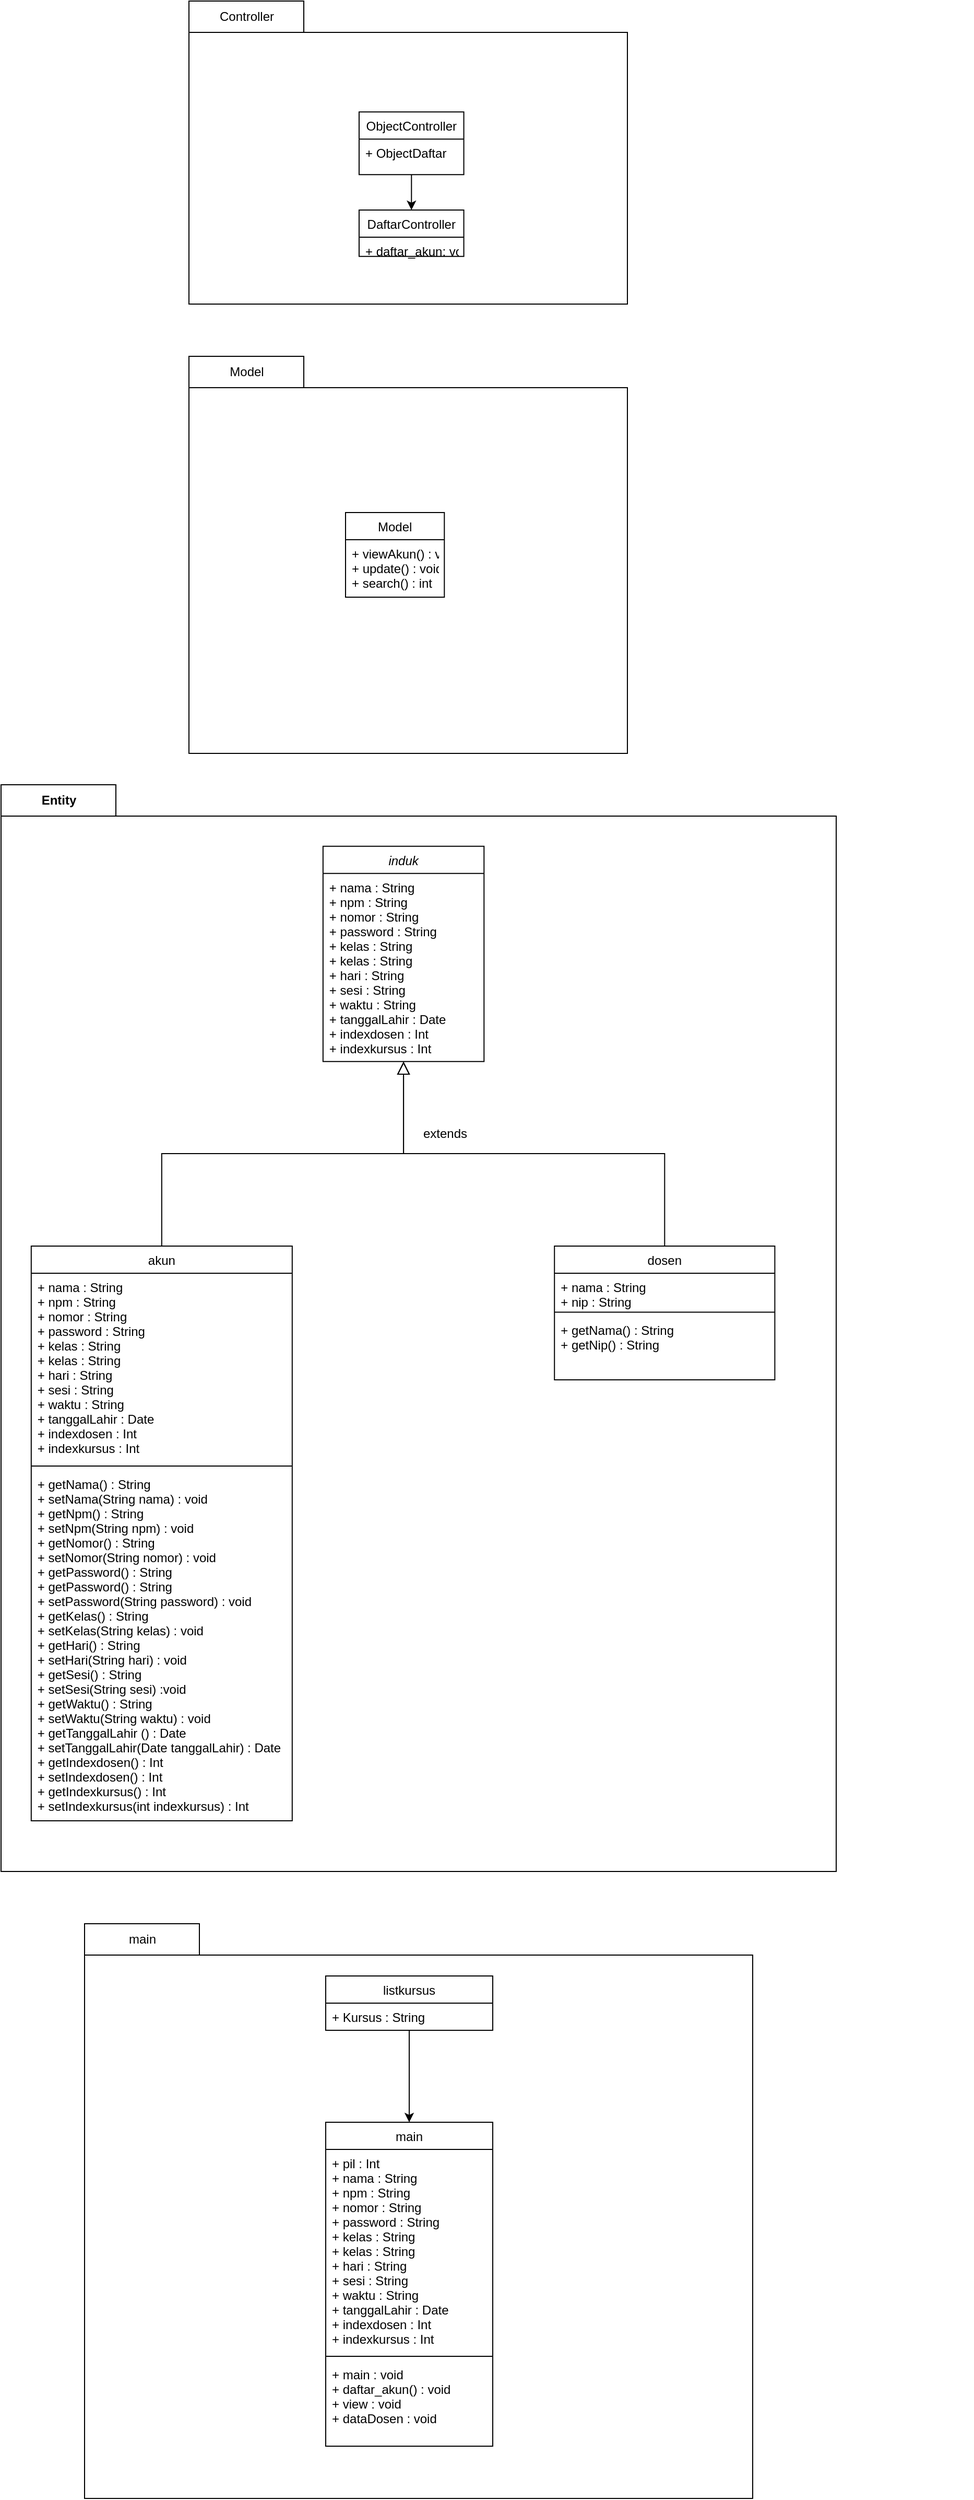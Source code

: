 <mxfile version="13.9.9" type="device"><diagram id="C5RBs43oDa-KdzZeNtuy" name="Page-1"><mxGraphModel dx="1730" dy="3336" grid="1" gridSize="10" guides="1" tooltips="1" connect="1" arrows="1" fold="1" page="1" pageScale="1" pageWidth="827" pageHeight="1169" math="0" shadow="0"><root><mxCell id="WIyWlLk6GJQsqaUBKTNV-0"/><mxCell id="WIyWlLk6GJQsqaUBKTNV-1" parent="WIyWlLk6GJQsqaUBKTNV-0"/><mxCell id="U5b1iLbBCIdlvZN368_k-46" value="" style="group" parent="WIyWlLk6GJQsqaUBKTNV-1" vertex="1" connectable="0"><mxGeometry x="441" y="-850" width="800" height="1270" as="geometry"/></mxCell><mxCell id="U5b1iLbBCIdlvZN368_k-47" value="" style="group" parent="U5b1iLbBCIdlvZN368_k-46" vertex="1" connectable="0"><mxGeometry x="-131" y="-370" width="800" height="1040" as="geometry"/></mxCell><mxCell id="U5b1iLbBCIdlvZN368_k-44" value="Entity" style="shape=folder;fontStyle=1;tabWidth=110;tabHeight=30;tabPosition=left;html=1;boundedLbl=1;labelInHeader=1;" parent="U5b1iLbBCIdlvZN368_k-47" vertex="1"><mxGeometry width="800" height="1040" as="geometry"/></mxCell><mxCell id="zkfFHV4jXpPFQw0GAbJ--0" value="induk" style="swimlane;fontStyle=2;align=center;verticalAlign=top;childLayout=stackLayout;horizontal=1;startSize=26;horizontalStack=0;resizeParent=1;resizeLast=0;collapsible=1;marginBottom=0;rounded=0;shadow=0;strokeWidth=1;" parent="U5b1iLbBCIdlvZN368_k-47" vertex="1"><mxGeometry x="308.434" y="58.868" width="154.217" height="206.038" as="geometry"><mxRectangle x="220" y="120" width="160" height="26" as="alternateBounds"/></mxGeometry></mxCell><mxCell id="zkfFHV4jXpPFQw0GAbJ--1" value="+ nama : String&#10;+ npm : String &#10;+ nomor : String &#10;+ password : String &#10;+ kelas : String &#10;+ kelas : String &#10;+ hari : String &#10;+ sesi : String &#10;+ waktu : String&#10;+ tanggalLahir : Date&#10;+ indexdosen : Int &#10;+ indexkursus : Int " style="text;align=left;verticalAlign=top;spacingLeft=4;spacingRight=4;overflow=hidden;rotatable=0;points=[[0,0.5],[1,0.5]];portConstraint=eastwest;" parent="zkfFHV4jXpPFQw0GAbJ--0" vertex="1"><mxGeometry y="26" width="154.217" height="170.717" as="geometry"/></mxCell><mxCell id="zkfFHV4jXpPFQw0GAbJ--4" value="" style="line;html=1;strokeWidth=1;align=left;verticalAlign=middle;spacingTop=-1;spacingLeft=3;spacingRight=3;rotatable=0;labelPosition=right;points=[];portConstraint=eastwest;" parent="zkfFHV4jXpPFQw0GAbJ--0" vertex="1"><mxGeometry y="196.717" width="154.217" as="geometry"/></mxCell><mxCell id="zkfFHV4jXpPFQw0GAbJ--16" value="" style="endArrow=block;endSize=10;endFill=0;shadow=0;strokeWidth=1;rounded=0;edgeStyle=elbowEdgeStyle;elbow=vertical;" parent="U5b1iLbBCIdlvZN368_k-47" source="zkfFHV4jXpPFQw0GAbJ--13" target="zkfFHV4jXpPFQw0GAbJ--0" edge="1"><mxGeometry width="160" relative="1" as="geometry"><mxPoint x="-106.024" y="1131.245" as="sourcePoint"/><mxPoint x="-9.639" y="1031.17" as="targetPoint"/></mxGeometry></mxCell><mxCell id="zkfFHV4jXpPFQw0GAbJ--12" value="" style="endArrow=block;endSize=10;endFill=0;shadow=0;strokeWidth=1;rounded=0;edgeStyle=elbowEdgeStyle;elbow=vertical;" parent="U5b1iLbBCIdlvZN368_k-47" source="zkfFHV4jXpPFQw0GAbJ--6" target="zkfFHV4jXpPFQw0GAbJ--0" edge="1"><mxGeometry width="160" relative="1" as="geometry"><mxPoint x="-115.663" y="964.453" as="sourcePoint"/><mxPoint x="-115.663" y="964.453" as="targetPoint"/></mxGeometry></mxCell><mxCell id="zkfFHV4jXpPFQw0GAbJ--13" value="dosen" style="swimlane;fontStyle=0;align=center;verticalAlign=top;childLayout=stackLayout;horizontal=1;startSize=26;horizontalStack=0;resizeParent=1;resizeLast=0;collapsible=1;marginBottom=0;rounded=0;shadow=0;strokeWidth=1;" parent="U5b1iLbBCIdlvZN368_k-47" vertex="1"><mxGeometry x="530.12" y="441.509" width="211.084" height="128.038" as="geometry"><mxRectangle x="340" y="380" width="170" height="26" as="alternateBounds"/></mxGeometry></mxCell><mxCell id="zkfFHV4jXpPFQw0GAbJ--14" value="+ nama : String &#10;+ nip : String" style="text;align=left;verticalAlign=top;spacingLeft=4;spacingRight=4;overflow=hidden;rotatable=0;points=[[0,0.5],[1,0.5]];portConstraint=eastwest;" parent="zkfFHV4jXpPFQw0GAbJ--13" vertex="1"><mxGeometry y="26" width="211.084" height="33.358" as="geometry"/></mxCell><mxCell id="zkfFHV4jXpPFQw0GAbJ--15" value="" style="line;html=1;strokeWidth=1;align=left;verticalAlign=middle;spacingTop=-1;spacingLeft=3;spacingRight=3;rotatable=0;labelPosition=right;points=[];portConstraint=eastwest;" parent="zkfFHV4jXpPFQw0GAbJ--13" vertex="1"><mxGeometry y="59.358" width="211.084" height="7.849" as="geometry"/></mxCell><mxCell id="tucy5O7YLOTZRaEASZLa-2" value="+ getNama() : String &#10;+ getNip() : String" style="text;align=left;verticalAlign=top;spacingLeft=4;spacingRight=4;overflow=hidden;rotatable=0;points=[[0,0.5],[1,0.5]];portConstraint=eastwest;" parent="zkfFHV4jXpPFQw0GAbJ--13" vertex="1"><mxGeometry y="67.208" width="211.084" height="60.83" as="geometry"/></mxCell><mxCell id="zkfFHV4jXpPFQw0GAbJ--6" value="akun" style="swimlane;fontStyle=0;align=center;verticalAlign=top;childLayout=stackLayout;horizontal=1;startSize=26;horizontalStack=0;resizeParent=1;resizeLast=0;collapsible=1;marginBottom=0;rounded=0;shadow=0;strokeWidth=1;" parent="U5b1iLbBCIdlvZN368_k-47" vertex="1"><mxGeometry x="28.916" y="441.509" width="250" height="549.93" as="geometry"><mxRectangle x="130" y="380" width="160" height="26" as="alternateBounds"/></mxGeometry></mxCell><mxCell id="zkfFHV4jXpPFQw0GAbJ--7" value="+ nama : String&#10;+ npm : String &#10;+ nomor : String &#10;+ password : String &#10;+ kelas : String &#10;+ kelas : String &#10;+ hari : String &#10;+ sesi : String &#10;+ waktu : String&#10;+ tanggalLahir : Date&#10;+ indexdosen : Int &#10;+ indexkursus : Int " style="text;align=left;verticalAlign=top;spacingLeft=4;spacingRight=4;overflow=hidden;rotatable=0;points=[[0,0.5],[1,0.5]];portConstraint=eastwest;" parent="zkfFHV4jXpPFQw0GAbJ--6" vertex="1"><mxGeometry y="26" width="250" height="180.528" as="geometry"/></mxCell><mxCell id="zkfFHV4jXpPFQw0GAbJ--9" value="" style="line;html=1;strokeWidth=1;align=left;verticalAlign=middle;spacingTop=-1;spacingLeft=3;spacingRight=3;rotatable=0;labelPosition=right;points=[];portConstraint=eastwest;" parent="zkfFHV4jXpPFQw0GAbJ--6" vertex="1"><mxGeometry y="206.528" width="250" height="7.849" as="geometry"/></mxCell><mxCell id="zkfFHV4jXpPFQw0GAbJ--10" value="+ getNama() : String &#10;+ setNama(String nama) : void&#10;+ getNpm() : String &#10;+ setNpm(String npm) : void&#10;+ getNomor() : String &#10;+ setNomor(String nomor) : void&#10;+ getPassword() : String &#10;+ getPassword() : String &#10;+ setPassword(String password) : void&#10;+ getKelas() : String &#10;+ setKelas(String kelas) : void &#10;+ getHari() : String&#10;+ setHari(String hari) : void&#10;+ getSesi() : String &#10;+ setSesi(String sesi) :void &#10;+ getWaktu() : String&#10;+ setWaktu(String waktu) : void &#10;+ getTanggalLahir () : Date &#10;+ setTanggalLahir(Date tanggalLahir) : Date &#10;+ getIndexdosen() : Int&#10;+ setIndexdosen() : Int&#10;+ getIndexkursus() : Int&#10;+ setIndexkursus(int indexkursus) : Int" style="text;align=left;verticalAlign=top;spacingLeft=4;spacingRight=4;overflow=hidden;rotatable=0;points=[[0,0.5],[1,0.5]];portConstraint=eastwest;fontStyle=0" parent="zkfFHV4jXpPFQw0GAbJ--6" vertex="1"><mxGeometry y="214.377" width="250" height="335.55" as="geometry"/></mxCell><mxCell id="tucy5O7YLOTZRaEASZLa-3" value="extends" style="text;html=1;align=center;verticalAlign=middle;resizable=0;points=[];autosize=1;" parent="U5b1iLbBCIdlvZN368_k-47" vertex="1"><mxGeometry x="395.181" y="323.774" width="60" height="20" as="geometry"/></mxCell><mxCell id="-_HTPRiDohkV5MuL9mxw-14" value="" style="group" vertex="1" connectable="0" parent="U5b1iLbBCIdlvZN368_k-46"><mxGeometry x="-51" y="720" width="640" height="550" as="geometry"/></mxCell><mxCell id="U5b1iLbBCIdlvZN368_k-49" value="&lt;span style=&quot;font-weight: normal&quot;&gt;main&lt;/span&gt;" style="shape=folder;fontStyle=1;tabWidth=110;tabHeight=30;tabPosition=left;html=1;boundedLbl=1;labelInHeader=1;" parent="-_HTPRiDohkV5MuL9mxw-14" vertex="1"><mxGeometry width="640" height="550" as="geometry"/></mxCell><mxCell id="-_HTPRiDohkV5MuL9mxw-1" value="" style="group" vertex="1" connectable="0" parent="-_HTPRiDohkV5MuL9mxw-14"><mxGeometry x="231" y="50" width="377" height="480" as="geometry"/></mxCell><mxCell id="U5b1iLbBCIdlvZN368_k-51" value="" style="group" parent="-_HTPRiDohkV5MuL9mxw-1" vertex="1" connectable="0"><mxGeometry width="377" height="480" as="geometry"/></mxCell><mxCell id="tucy5O7YLOTZRaEASZLa-8" value="listkursus" style="swimlane;fontStyle=0;align=center;verticalAlign=top;childLayout=stackLayout;horizontal=1;startSize=26;horizontalStack=0;resizeParent=1;resizeParentMax=0;resizeLast=0;collapsible=1;marginBottom=0;" parent="U5b1iLbBCIdlvZN368_k-51" vertex="1"><mxGeometry width="160" height="52" as="geometry"/></mxCell><mxCell id="tucy5O7YLOTZRaEASZLa-9" value="+ Kursus : String" style="text;strokeColor=none;fillColor=none;align=left;verticalAlign=top;spacingLeft=4;spacingRight=4;overflow=hidden;rotatable=0;points=[[0,0.5],[1,0.5]];portConstraint=eastwest;" parent="tucy5O7YLOTZRaEASZLa-8" vertex="1"><mxGeometry y="26" width="160" height="26" as="geometry"/></mxCell><mxCell id="tucy5O7YLOTZRaEASZLa-10" value="" style="line;strokeWidth=1;fillColor=none;align=left;verticalAlign=middle;spacingTop=-1;spacingLeft=3;spacingRight=3;rotatable=0;labelPosition=right;points=[];portConstraint=eastwest;" parent="tucy5O7YLOTZRaEASZLa-8" vertex="1"><mxGeometry y="52" width="160" as="geometry"/></mxCell><mxCell id="zkfFHV4jXpPFQw0GAbJ--17" value="main" style="swimlane;fontStyle=0;align=center;verticalAlign=top;childLayout=stackLayout;horizontal=1;startSize=26;horizontalStack=0;resizeParent=1;resizeLast=0;collapsible=1;marginBottom=0;rounded=0;shadow=0;strokeWidth=1;" parent="-_HTPRiDohkV5MuL9mxw-1" vertex="1"><mxGeometry y="140" width="160" height="310" as="geometry"><mxRectangle x="550" y="140" width="160" height="26" as="alternateBounds"/></mxGeometry></mxCell><mxCell id="zkfFHV4jXpPFQw0GAbJ--18" value="+ pil : Int &#10;+ nama : String&#10;+ npm : String &#10;+ nomor : String &#10;+ password : String &#10;+ kelas : String &#10;+ kelas : String &#10;+ hari : String &#10;+ sesi : String &#10;+ waktu : String&#10;+ tanggalLahir : Date&#10;+ indexdosen : Int &#10;+ indexkursus : Int " style="text;align=left;verticalAlign=top;spacingLeft=4;spacingRight=4;overflow=hidden;rotatable=0;points=[[0,0.5],[1,0.5]];portConstraint=eastwest;" parent="zkfFHV4jXpPFQw0GAbJ--17" vertex="1"><mxGeometry y="26" width="160" height="194" as="geometry"/></mxCell><mxCell id="zkfFHV4jXpPFQw0GAbJ--23" value="" style="line;html=1;strokeWidth=1;align=left;verticalAlign=middle;spacingTop=-1;spacingLeft=3;spacingRight=3;rotatable=0;labelPosition=right;points=[];portConstraint=eastwest;" parent="zkfFHV4jXpPFQw0GAbJ--17" vertex="1"><mxGeometry y="220" width="160" height="8" as="geometry"/></mxCell><mxCell id="zkfFHV4jXpPFQw0GAbJ--24" value="+ main : void&#10;+ daftar_akun() : void&#10;+ view : void&#10;+ dataDosen : void&#10;" style="text;align=left;verticalAlign=top;spacingLeft=4;spacingRight=4;overflow=hidden;rotatable=0;points=[[0,0.5],[1,0.5]];portConstraint=eastwest;" parent="zkfFHV4jXpPFQw0GAbJ--17" vertex="1"><mxGeometry y="228" width="160" height="82" as="geometry"/></mxCell><mxCell id="-_HTPRiDohkV5MuL9mxw-0" style="edgeStyle=orthogonalEdgeStyle;rounded=0;orthogonalLoop=1;jettySize=auto;html=1;" edge="1" parent="-_HTPRiDohkV5MuL9mxw-1" source="tucy5O7YLOTZRaEASZLa-8" target="zkfFHV4jXpPFQw0GAbJ--17"><mxGeometry relative="1" as="geometry"/></mxCell><mxCell id="-_HTPRiDohkV5MuL9mxw-3" value="" style="group" vertex="1" connectable="0" parent="WIyWlLk6GJQsqaUBKTNV-1"><mxGeometry x="490" y="-1970" width="420" height="290" as="geometry"/></mxCell><mxCell id="U5b1iLbBCIdlvZN368_k-31" value="&lt;span style=&quot;font-weight: normal&quot;&gt;Controller&lt;/span&gt;" style="shape=folder;fontStyle=1;tabWidth=110;tabHeight=30;tabPosition=left;html=1;boundedLbl=1;labelInHeader=1;" parent="-_HTPRiDohkV5MuL9mxw-3" vertex="1"><mxGeometry width="420" height="290" as="geometry"/></mxCell><mxCell id="U5b1iLbBCIdlvZN368_k-40" value="" style="group" parent="-_HTPRiDohkV5MuL9mxw-3" vertex="1" connectable="0"><mxGeometry x="162.985" y="106.098" width="100.3" height="107.512" as="geometry"/></mxCell><mxCell id="U5b1iLbBCIdlvZN368_k-7" value="ObjectController" style="swimlane;fontStyle=0;align=center;verticalAlign=top;childLayout=stackLayout;horizontal=1;startSize=26;horizontalStack=0;resizeParent=1;resizeParentMax=0;resizeLast=0;collapsible=1;marginBottom=0;" parent="U5b1iLbBCIdlvZN368_k-40" vertex="1"><mxGeometry width="100.3" height="60" as="geometry"/></mxCell><mxCell id="U5b1iLbBCIdlvZN368_k-9" value="" style="line;strokeWidth=1;fillColor=none;align=left;verticalAlign=middle;spacingTop=-1;spacingLeft=3;spacingRight=3;rotatable=0;labelPosition=right;points=[];portConstraint=eastwest;" parent="U5b1iLbBCIdlvZN368_k-7" vertex="1"><mxGeometry y="26" width="100.3" as="geometry"/></mxCell><mxCell id="U5b1iLbBCIdlvZN368_k-10" value="+ ObjectDaftar" style="text;strokeColor=none;fillColor=none;align=left;verticalAlign=top;spacingLeft=4;spacingRight=4;overflow=hidden;rotatable=0;points=[[0,0.5],[1,0.5]];portConstraint=eastwest;" parent="U5b1iLbBCIdlvZN368_k-7" vertex="1"><mxGeometry y="26" width="100.3" height="34" as="geometry"/></mxCell><mxCell id="U5b1iLbBCIdlvZN368_k-11" value="DaftarController" style="swimlane;fontStyle=0;align=center;verticalAlign=top;childLayout=stackLayout;horizontal=1;startSize=26;horizontalStack=0;resizeParent=1;resizeParentMax=0;resizeLast=0;collapsible=1;marginBottom=0;" parent="-_HTPRiDohkV5MuL9mxw-3" vertex="1"><mxGeometry x="162.985" y="199.999" width="100.299" height="44.39" as="geometry"/></mxCell><mxCell id="U5b1iLbBCIdlvZN368_k-13" value="" style="line;strokeWidth=1;fillColor=none;align=left;verticalAlign=middle;spacingTop=-1;spacingLeft=3;spacingRight=3;rotatable=0;labelPosition=right;points=[];portConstraint=eastwest;" parent="U5b1iLbBCIdlvZN368_k-11" vertex="1"><mxGeometry y="26" width="100.299" as="geometry"/></mxCell><mxCell id="U5b1iLbBCIdlvZN368_k-14" value="+ daftar_akun: void" style="text;strokeColor=none;fillColor=none;align=left;verticalAlign=top;spacingLeft=4;spacingRight=4;overflow=hidden;rotatable=0;points=[[0,0.5],[1,0.5]];portConstraint=eastwest;" parent="U5b1iLbBCIdlvZN368_k-11" vertex="1"><mxGeometry y="26" width="100.299" height="18.39" as="geometry"/></mxCell><mxCell id="U5b1iLbBCIdlvZN368_k-27" style="edgeStyle=orthogonalEdgeStyle;rounded=0;orthogonalLoop=1;jettySize=auto;html=1;entryX=0.5;entryY=0;entryDx=0;entryDy=0;" parent="-_HTPRiDohkV5MuL9mxw-3" source="U5b1iLbBCIdlvZN368_k-7" target="U5b1iLbBCIdlvZN368_k-11" edge="1"><mxGeometry relative="1" as="geometry"/></mxCell><mxCell id="-_HTPRiDohkV5MuL9mxw-13" value="" style="group" vertex="1" connectable="0" parent="WIyWlLk6GJQsqaUBKTNV-1"><mxGeometry x="490" y="-1630" width="420" height="380" as="geometry"/></mxCell><mxCell id="-_HTPRiDohkV5MuL9mxw-4" value="&lt;span style=&quot;font-weight: normal&quot;&gt;Model&lt;/span&gt;" style="shape=folder;fontStyle=1;tabWidth=110;tabHeight=30;tabPosition=left;html=1;boundedLbl=1;labelInHeader=1;" vertex="1" parent="-_HTPRiDohkV5MuL9mxw-13"><mxGeometry width="420" height="380" as="geometry"/></mxCell><mxCell id="-_HTPRiDohkV5MuL9mxw-6" value="Model" style="swimlane;fontStyle=0;align=center;verticalAlign=top;childLayout=stackLayout;horizontal=1;startSize=26;horizontalStack=0;resizeParent=1;resizeParentMax=0;resizeLast=0;collapsible=1;marginBottom=0;" vertex="1" parent="-_HTPRiDohkV5MuL9mxw-13"><mxGeometry x="149.995" y="149.486" width="94.648" height="81.034" as="geometry"/></mxCell><mxCell id="-_HTPRiDohkV5MuL9mxw-8" value="" style="line;strokeWidth=1;fillColor=none;align=left;verticalAlign=middle;spacingTop=-1;spacingLeft=3;spacingRight=3;rotatable=0;labelPosition=right;points=[];portConstraint=eastwest;" vertex="1" parent="-_HTPRiDohkV5MuL9mxw-6"><mxGeometry y="26" width="94.648" as="geometry"/></mxCell><mxCell id="-_HTPRiDohkV5MuL9mxw-9" value="+ viewAkun() : void&#10;+ update() : void&#10;+ search() : int" style="text;strokeColor=none;fillColor=none;align=left;verticalAlign=top;spacingLeft=4;spacingRight=4;overflow=hidden;rotatable=0;points=[[0,0.5],[1,0.5]];portConstraint=eastwest;" vertex="1" parent="-_HTPRiDohkV5MuL9mxw-6"><mxGeometry y="26" width="94.648" height="55.034" as="geometry"/></mxCell></root></mxGraphModel></diagram></mxfile>
